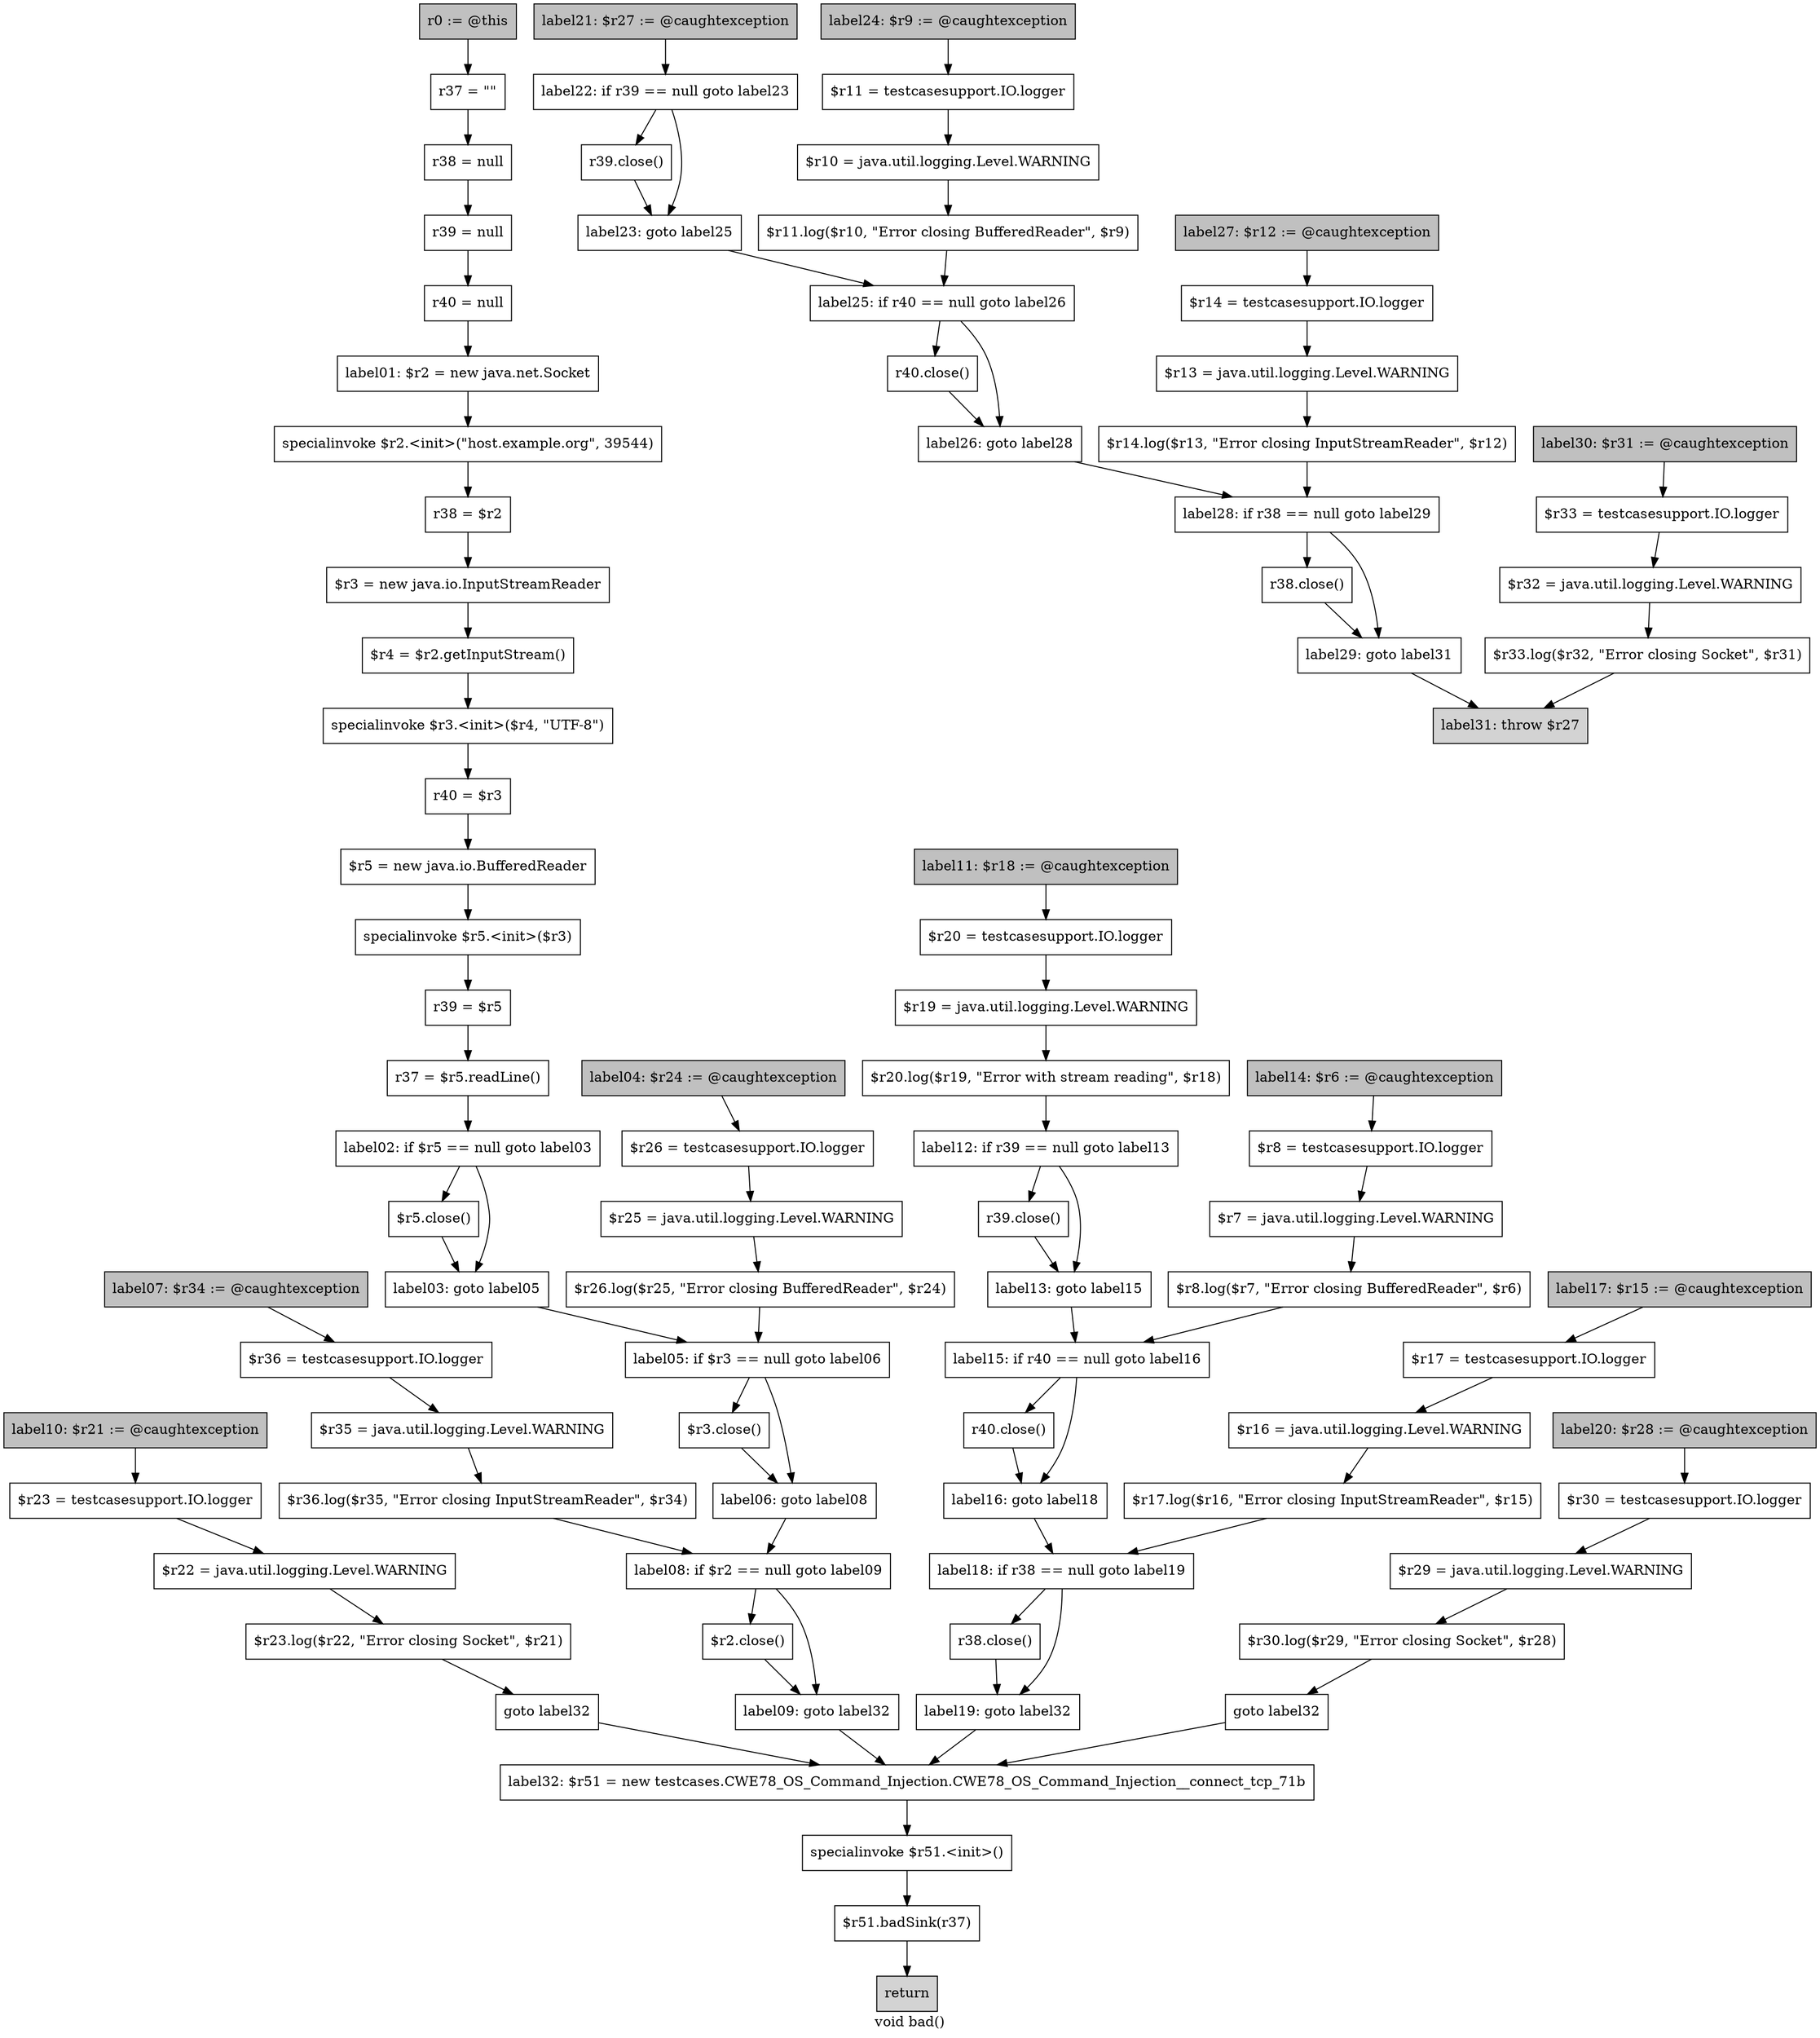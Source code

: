 digraph "void bad()" {
    label="void bad()";
    node [shape=box];
    "0" [style=filled,fillcolor=gray,label="r0 := @this",];
    "1" [label="r37 = \"\"",];
    "0"->"1";
    "2" [label="r38 = null",];
    "1"->"2";
    "3" [label="r39 = null",];
    "2"->"3";
    "4" [label="r40 = null",];
    "3"->"4";
    "5" [label="label01: $r2 = new java.net.Socket",];
    "4"->"5";
    "6" [label="specialinvoke $r2.<init>(\"host.example.org\", 39544)",];
    "5"->"6";
    "7" [label="r38 = $r2",];
    "6"->"7";
    "8" [label="$r3 = new java.io.InputStreamReader",];
    "7"->"8";
    "9" [label="$r4 = $r2.getInputStream()",];
    "8"->"9";
    "10" [label="specialinvoke $r3.<init>($r4, \"UTF-8\")",];
    "9"->"10";
    "11" [label="r40 = $r3",];
    "10"->"11";
    "12" [label="$r5 = new java.io.BufferedReader",];
    "11"->"12";
    "13" [label="specialinvoke $r5.<init>($r3)",];
    "12"->"13";
    "14" [label="r39 = $r5",];
    "13"->"14";
    "15" [label="r37 = $r5.readLine()",];
    "14"->"15";
    "16" [label="label02: if $r5 == null goto label03",];
    "15"->"16";
    "17" [label="$r5.close()",];
    "16"->"17";
    "18" [label="label03: goto label05",];
    "16"->"18";
    "17"->"18";
    "23" [label="label05: if $r3 == null goto label06",];
    "18"->"23";
    "19" [style=filled,fillcolor=gray,label="label04: $r24 := @caughtexception",];
    "20" [label="$r26 = testcasesupport.IO.logger",];
    "19"->"20";
    "21" [label="$r25 = java.util.logging.Level.WARNING",];
    "20"->"21";
    "22" [label="$r26.log($r25, \"Error closing BufferedReader\", $r24)",];
    "21"->"22";
    "22"->"23";
    "24" [label="$r3.close()",];
    "23"->"24";
    "25" [label="label06: goto label08",];
    "23"->"25";
    "24"->"25";
    "30" [label="label08: if $r2 == null goto label09",];
    "25"->"30";
    "26" [style=filled,fillcolor=gray,label="label07: $r34 := @caughtexception",];
    "27" [label="$r36 = testcasesupport.IO.logger",];
    "26"->"27";
    "28" [label="$r35 = java.util.logging.Level.WARNING",];
    "27"->"28";
    "29" [label="$r36.log($r35, \"Error closing InputStreamReader\", $r34)",];
    "28"->"29";
    "29"->"30";
    "31" [label="$r2.close()",];
    "30"->"31";
    "32" [label="label09: goto label32",];
    "30"->"32";
    "31"->"32";
    "87" [label="label32: $r51 = new testcases.CWE78_OS_Command_Injection.CWE78_OS_Command_Injection__connect_tcp_71b",];
    "32"->"87";
    "33" [style=filled,fillcolor=gray,label="label10: $r21 := @caughtexception",];
    "34" [label="$r23 = testcasesupport.IO.logger",];
    "33"->"34";
    "35" [label="$r22 = java.util.logging.Level.WARNING",];
    "34"->"35";
    "36" [label="$r23.log($r22, \"Error closing Socket\", $r21)",];
    "35"->"36";
    "37" [label="goto label32",];
    "36"->"37";
    "37"->"87";
    "38" [style=filled,fillcolor=gray,label="label11: $r18 := @caughtexception",];
    "39" [label="$r20 = testcasesupport.IO.logger",];
    "38"->"39";
    "40" [label="$r19 = java.util.logging.Level.WARNING",];
    "39"->"40";
    "41" [label="$r20.log($r19, \"Error with stream reading\", $r18)",];
    "40"->"41";
    "42" [label="label12: if r39 == null goto label13",];
    "41"->"42";
    "43" [label="r39.close()",];
    "42"->"43";
    "44" [label="label13: goto label15",];
    "42"->"44";
    "43"->"44";
    "49" [label="label15: if r40 == null goto label16",];
    "44"->"49";
    "45" [style=filled,fillcolor=gray,label="label14: $r6 := @caughtexception",];
    "46" [label="$r8 = testcasesupport.IO.logger",];
    "45"->"46";
    "47" [label="$r7 = java.util.logging.Level.WARNING",];
    "46"->"47";
    "48" [label="$r8.log($r7, \"Error closing BufferedReader\", $r6)",];
    "47"->"48";
    "48"->"49";
    "50" [label="r40.close()",];
    "49"->"50";
    "51" [label="label16: goto label18",];
    "49"->"51";
    "50"->"51";
    "56" [label="label18: if r38 == null goto label19",];
    "51"->"56";
    "52" [style=filled,fillcolor=gray,label="label17: $r15 := @caughtexception",];
    "53" [label="$r17 = testcasesupport.IO.logger",];
    "52"->"53";
    "54" [label="$r16 = java.util.logging.Level.WARNING",];
    "53"->"54";
    "55" [label="$r17.log($r16, \"Error closing InputStreamReader\", $r15)",];
    "54"->"55";
    "55"->"56";
    "57" [label="r38.close()",];
    "56"->"57";
    "58" [label="label19: goto label32",];
    "56"->"58";
    "57"->"58";
    "58"->"87";
    "59" [style=filled,fillcolor=gray,label="label20: $r28 := @caughtexception",];
    "60" [label="$r30 = testcasesupport.IO.logger",];
    "59"->"60";
    "61" [label="$r29 = java.util.logging.Level.WARNING",];
    "60"->"61";
    "62" [label="$r30.log($r29, \"Error closing Socket\", $r28)",];
    "61"->"62";
    "63" [label="goto label32",];
    "62"->"63";
    "63"->"87";
    "64" [style=filled,fillcolor=gray,label="label21: $r27 := @caughtexception",];
    "65" [label="label22: if r39 == null goto label23",];
    "64"->"65";
    "66" [label="r39.close()",];
    "65"->"66";
    "67" [label="label23: goto label25",];
    "65"->"67";
    "66"->"67";
    "72" [label="label25: if r40 == null goto label26",];
    "67"->"72";
    "68" [style=filled,fillcolor=gray,label="label24: $r9 := @caughtexception",];
    "69" [label="$r11 = testcasesupport.IO.logger",];
    "68"->"69";
    "70" [label="$r10 = java.util.logging.Level.WARNING",];
    "69"->"70";
    "71" [label="$r11.log($r10, \"Error closing BufferedReader\", $r9)",];
    "70"->"71";
    "71"->"72";
    "73" [label="r40.close()",];
    "72"->"73";
    "74" [label="label26: goto label28",];
    "72"->"74";
    "73"->"74";
    "79" [label="label28: if r38 == null goto label29",];
    "74"->"79";
    "75" [style=filled,fillcolor=gray,label="label27: $r12 := @caughtexception",];
    "76" [label="$r14 = testcasesupport.IO.logger",];
    "75"->"76";
    "77" [label="$r13 = java.util.logging.Level.WARNING",];
    "76"->"77";
    "78" [label="$r14.log($r13, \"Error closing InputStreamReader\", $r12)",];
    "77"->"78";
    "78"->"79";
    "80" [label="r38.close()",];
    "79"->"80";
    "81" [label="label29: goto label31",];
    "79"->"81";
    "80"->"81";
    "86" [style=filled,fillcolor=lightgray,label="label31: throw $r27",];
    "81"->"86";
    "82" [style=filled,fillcolor=gray,label="label30: $r31 := @caughtexception",];
    "83" [label="$r33 = testcasesupport.IO.logger",];
    "82"->"83";
    "84" [label="$r32 = java.util.logging.Level.WARNING",];
    "83"->"84";
    "85" [label="$r33.log($r32, \"Error closing Socket\", $r31)",];
    "84"->"85";
    "85"->"86";
    "88" [label="specialinvoke $r51.<init>()",];
    "87"->"88";
    "89" [label="$r51.badSink(r37)",];
    "88"->"89";
    "90" [style=filled,fillcolor=lightgray,label="return",];
    "89"->"90";
}
